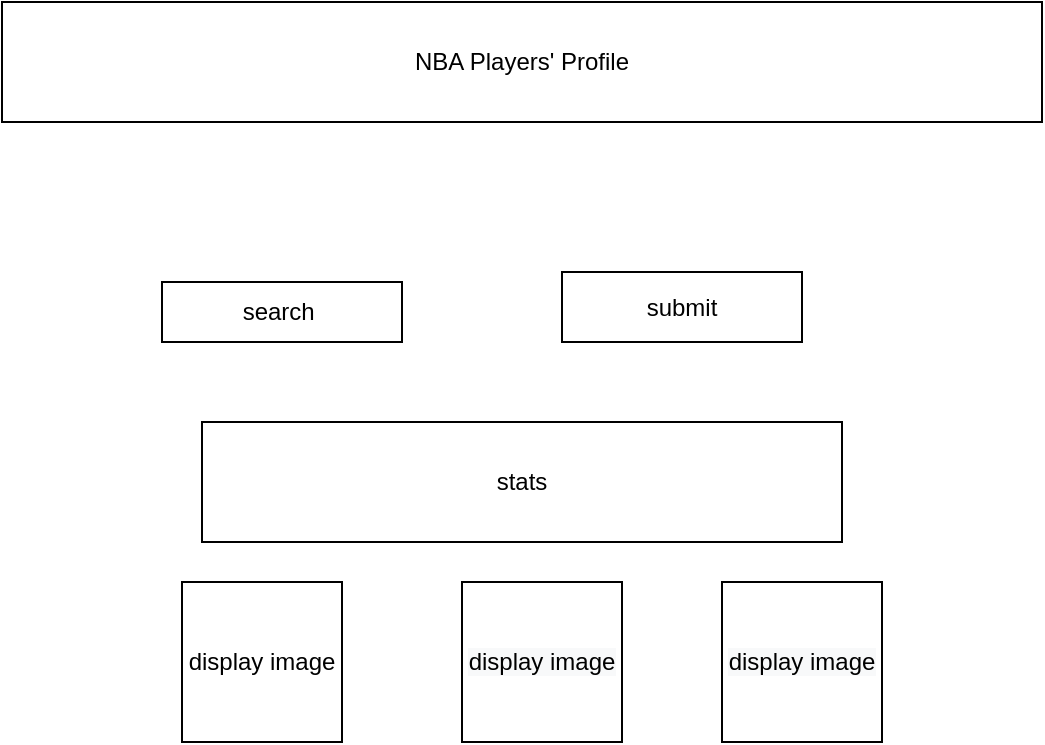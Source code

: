 <mxfile version="15.0.3" type="github"><diagram id="fnxUu6AVegVNnZalh4E7" name="Page-1"><mxGraphModel dx="787" dy="650" grid="1" gridSize="10" guides="1" tooltips="1" connect="1" arrows="1" fold="1" page="1" pageScale="1" pageWidth="850" pageHeight="1100" math="0" shadow="0"><root><mxCell id="0"/><mxCell id="1" parent="0"/><mxCell id="4Q6_x9H4H0pT-j7AWaDs-1" value="NBA Players' Profile" style="rounded=0;whiteSpace=wrap;html=1;" vertex="1" parent="1"><mxGeometry x="100" y="90" width="520" height="60" as="geometry"/></mxCell><mxCell id="4Q6_x9H4H0pT-j7AWaDs-2" value="search&amp;nbsp;" style="rounded=0;whiteSpace=wrap;html=1;" vertex="1" parent="1"><mxGeometry x="180" y="230" width="120" height="30" as="geometry"/></mxCell><mxCell id="4Q6_x9H4H0pT-j7AWaDs-4" value="submit" style="rounded=0;whiteSpace=wrap;html=1;" vertex="1" parent="1"><mxGeometry x="380" y="225" width="120" height="35" as="geometry"/></mxCell><mxCell id="4Q6_x9H4H0pT-j7AWaDs-5" value="display image" style="whiteSpace=wrap;html=1;aspect=fixed;" vertex="1" parent="1"><mxGeometry x="190" y="380" width="80" height="80" as="geometry"/></mxCell><mxCell id="4Q6_x9H4H0pT-j7AWaDs-6" value="&lt;meta charset=&quot;utf-8&quot;&gt;&lt;span style=&quot;color: rgb(0, 0, 0); font-family: helvetica; font-size: 12px; font-style: normal; font-weight: 400; letter-spacing: normal; text-align: center; text-indent: 0px; text-transform: none; word-spacing: 0px; background-color: rgb(248, 249, 250); display: inline; float: none;&quot;&gt;display image&lt;/span&gt;" style="whiteSpace=wrap;html=1;aspect=fixed;" vertex="1" parent="1"><mxGeometry x="330" y="380" width="80" height="80" as="geometry"/></mxCell><mxCell id="4Q6_x9H4H0pT-j7AWaDs-7" value="&lt;meta charset=&quot;utf-8&quot;&gt;&lt;span style=&quot;color: rgb(0, 0, 0); font-family: helvetica; font-size: 12px; font-style: normal; font-weight: 400; letter-spacing: normal; text-align: center; text-indent: 0px; text-transform: none; word-spacing: 0px; background-color: rgb(248, 249, 250); display: inline; float: none;&quot;&gt;display image&lt;/span&gt;" style="whiteSpace=wrap;html=1;aspect=fixed;" vertex="1" parent="1"><mxGeometry x="460" y="380" width="80" height="80" as="geometry"/></mxCell><mxCell id="4Q6_x9H4H0pT-j7AWaDs-8" value="stats" style="rounded=0;whiteSpace=wrap;html=1;" vertex="1" parent="1"><mxGeometry x="200" y="300" width="320" height="60" as="geometry"/></mxCell></root></mxGraphModel></diagram></mxfile>